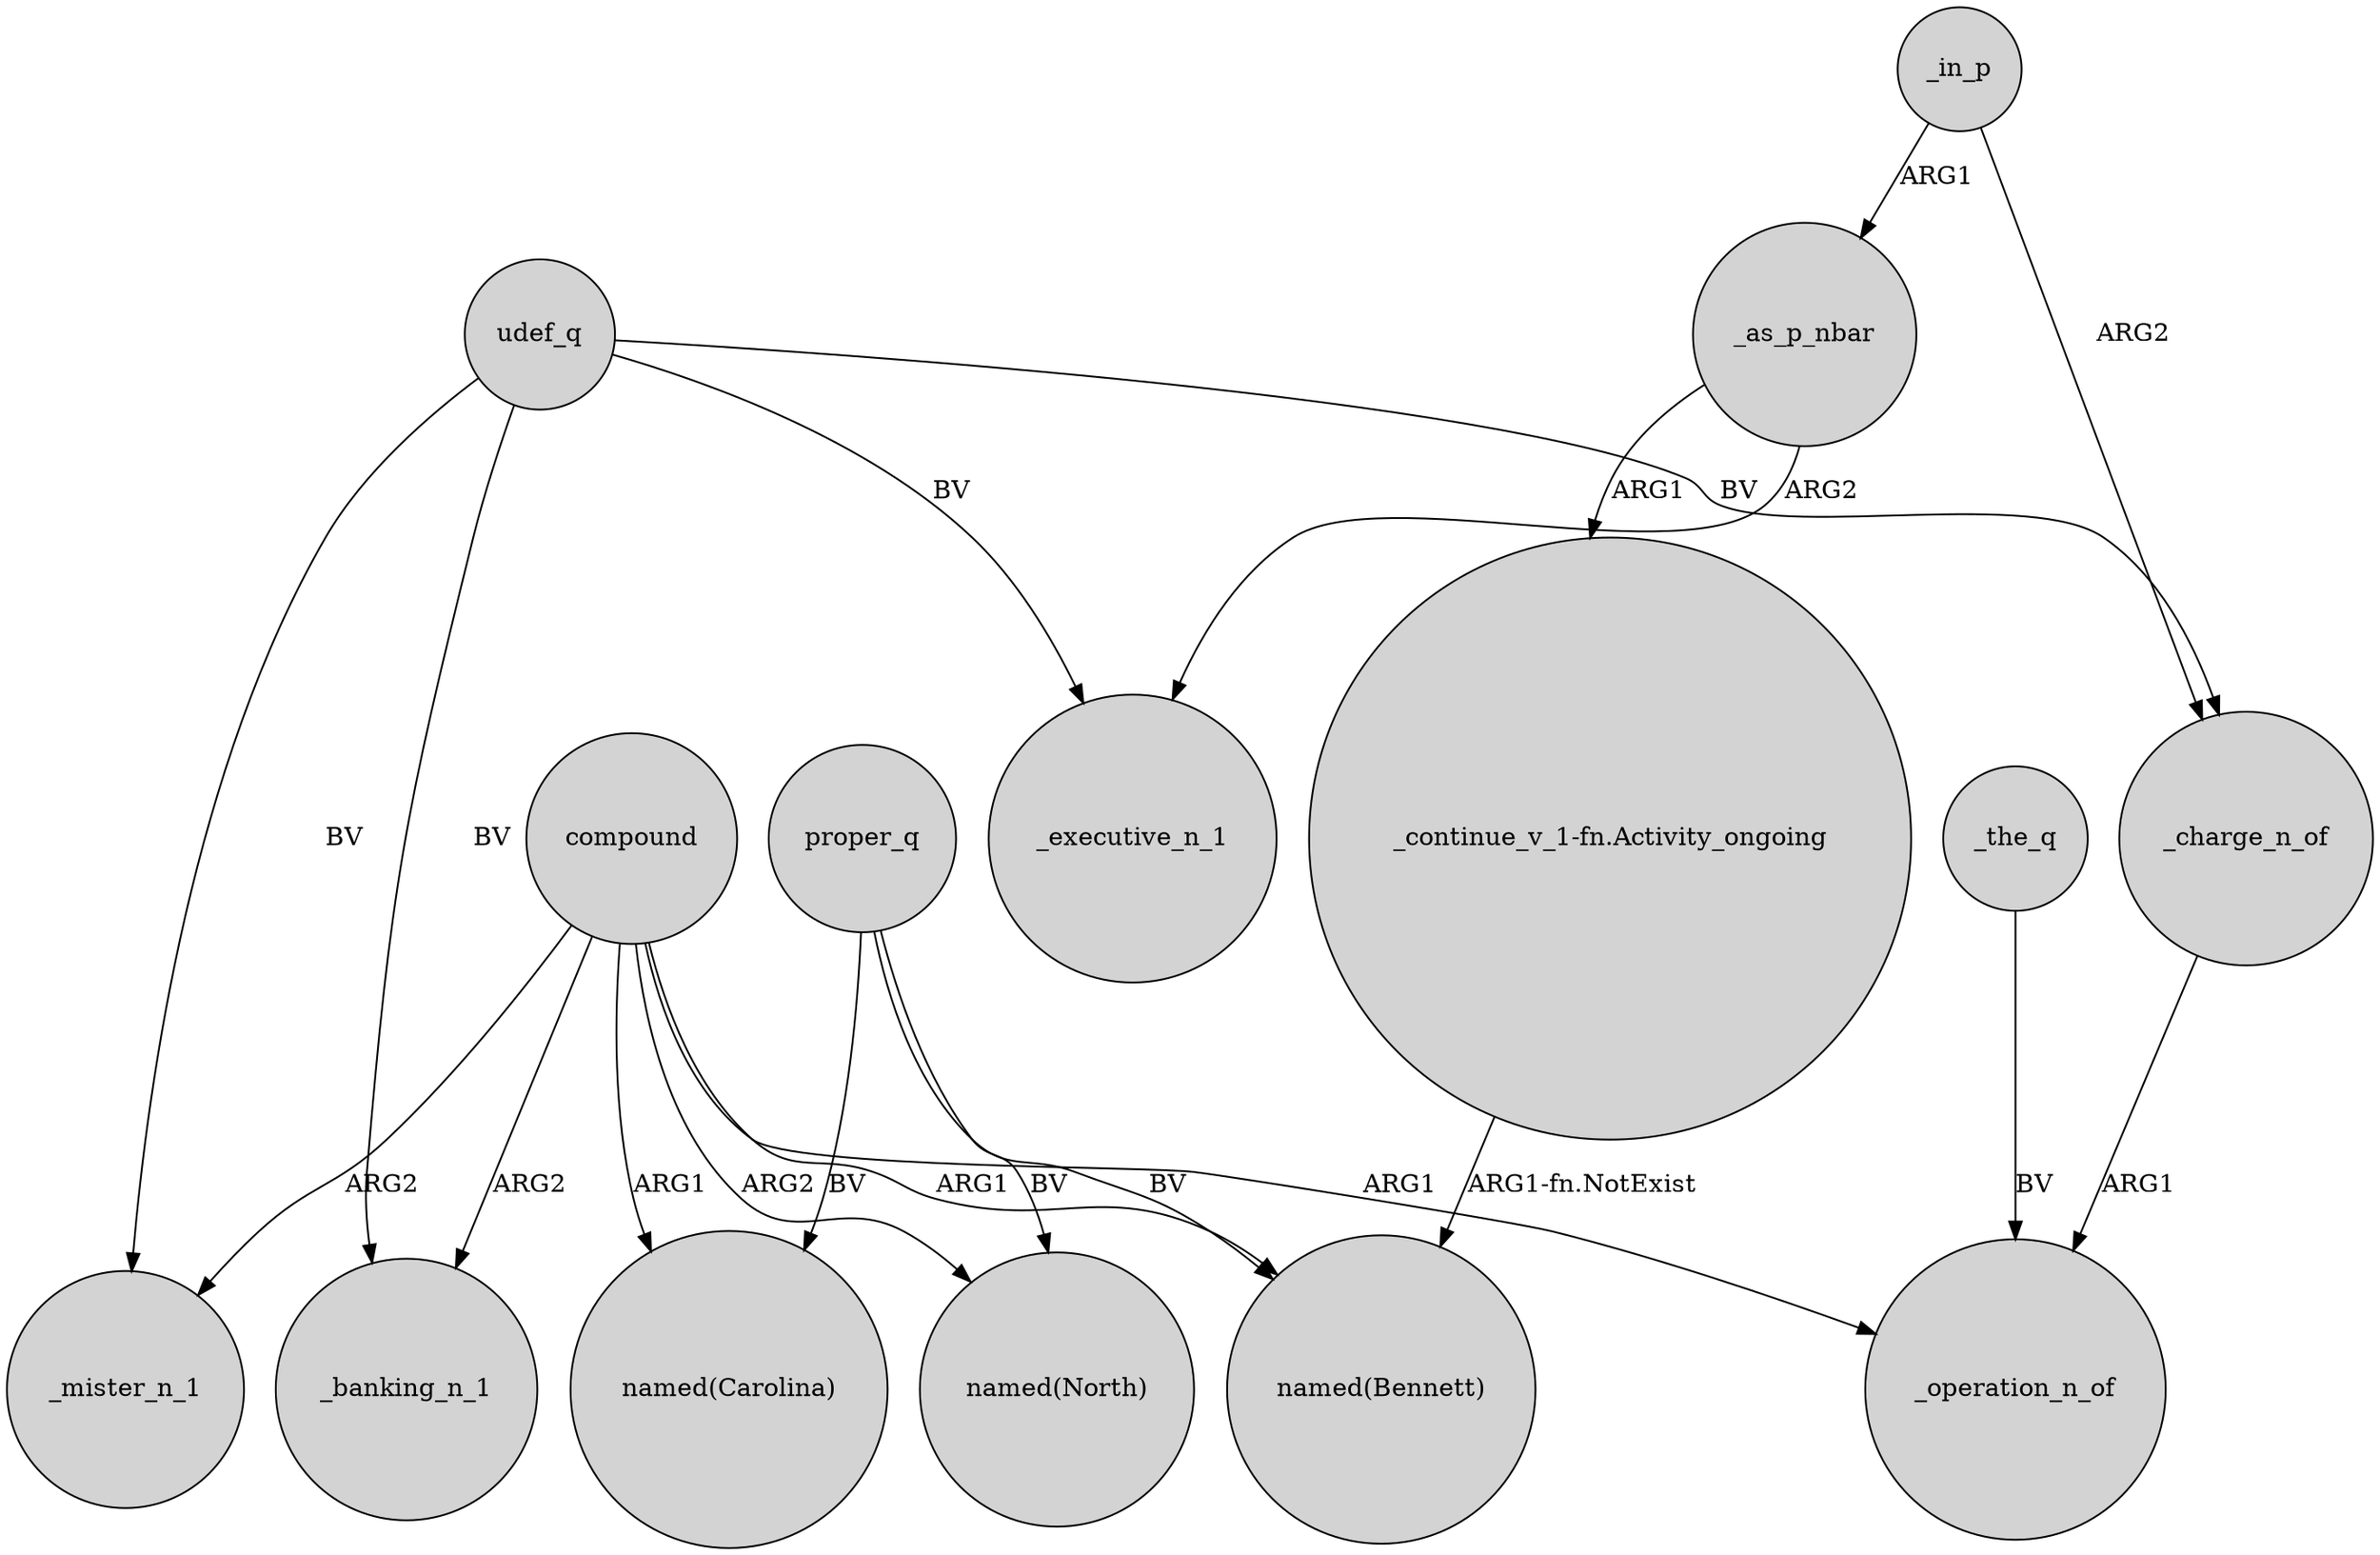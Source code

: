 digraph {
	node [shape=circle style=filled]
	compound -> "named(North)" [label=ARG2]
	compound -> _operation_n_of [label=ARG1]
	compound -> "named(Bennett)" [label=ARG1]
	proper_q -> "named(North)" [label=BV]
	udef_q -> _executive_n_1 [label=BV]
	_the_q -> _operation_n_of [label=BV]
	_charge_n_of -> _operation_n_of [label=ARG1]
	compound -> _mister_n_1 [label=ARG2]
	udef_q -> _mister_n_1 [label=BV]
	compound -> _banking_n_1 [label=ARG2]
	udef_q -> _charge_n_of [label=BV]
	_as_p_nbar -> "_continue_v_1-fn.Activity_ongoing" [label=ARG1]
	_in_p -> _as_p_nbar [label=ARG1]
	"_continue_v_1-fn.Activity_ongoing" -> "named(Bennett)" [label="ARG1-fn.NotExist"]
	compound -> "named(Carolina)" [label=ARG1]
	proper_q -> "named(Bennett)" [label=BV]
	proper_q -> "named(Carolina)" [label=BV]
	_as_p_nbar -> _executive_n_1 [label=ARG2]
	udef_q -> _banking_n_1 [label=BV]
	_in_p -> _charge_n_of [label=ARG2]
}
